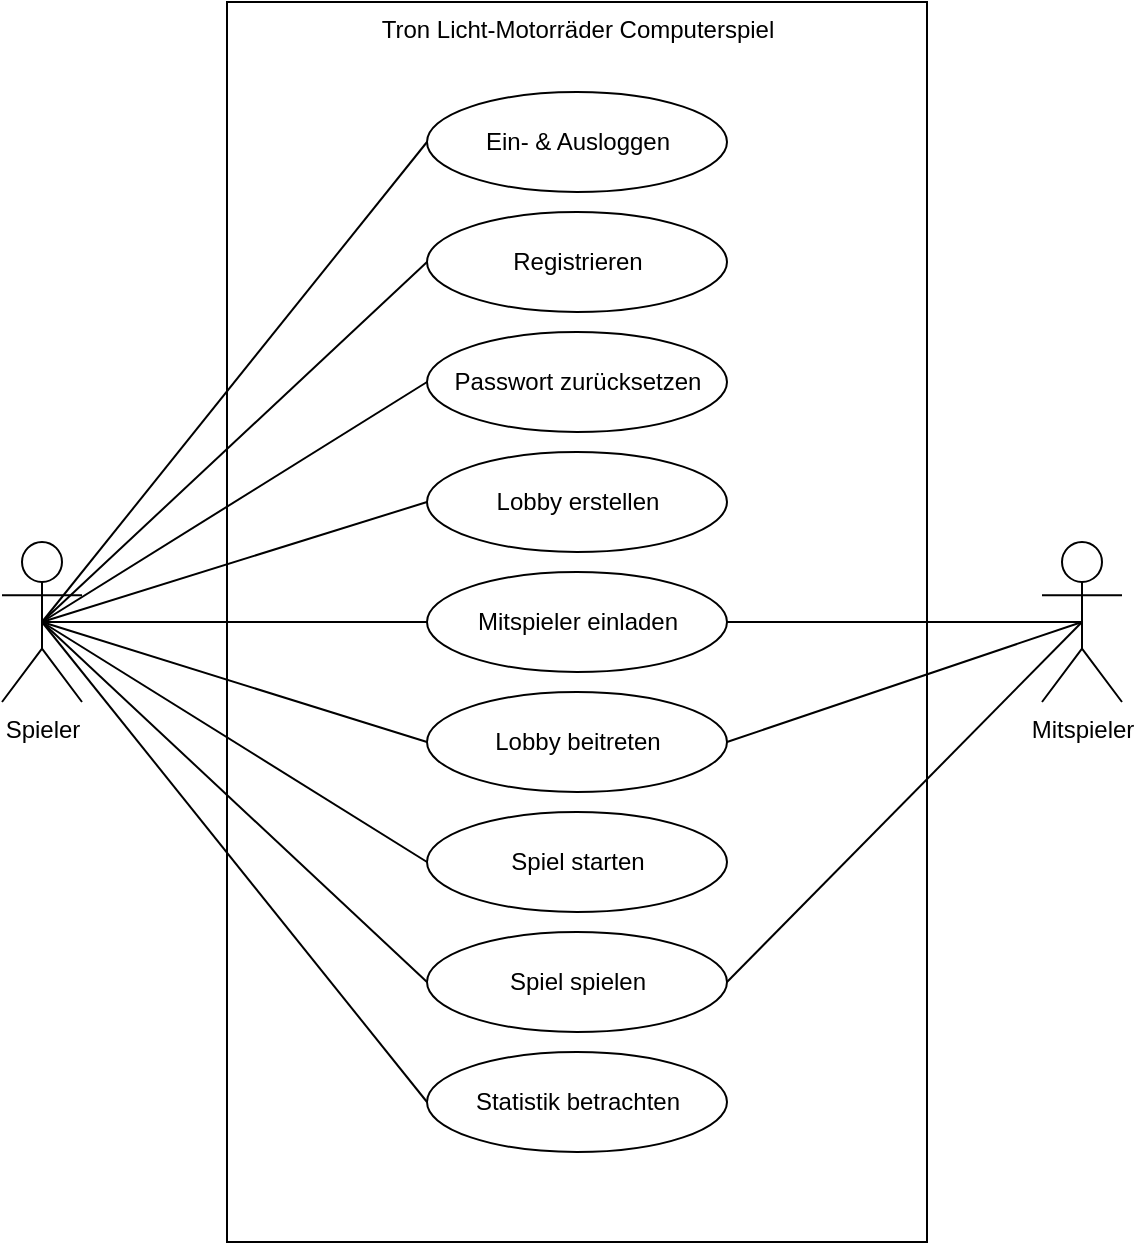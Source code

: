 <mxfile version="12.9.7" type="device"><diagram id="5-iUHpAdMzVgUXNQlche" name="Page-1"><mxGraphModel dx="994" dy="694" grid="1" gridSize="10" guides="1" tooltips="1" connect="1" arrows="1" fold="1" page="1" pageScale="1" pageWidth="827" pageHeight="1169" math="0" shadow="0"><root><mxCell id="0"/><mxCell id="1" parent="0"/><mxCell id="t0S6_7rPrth54cGv5EyX-1" value="Spieler" style="shape=umlActor;verticalLabelPosition=bottom;labelBackgroundColor=#ffffff;verticalAlign=top;html=1;" vertex="1" parent="1"><mxGeometry x="80" y="315" width="40" height="80" as="geometry"/></mxCell><mxCell id="t0S6_7rPrth54cGv5EyX-6" value="Tron Licht-Motorräder Computerspiel" style="whiteSpace=wrap;html=1;verticalAlign=top;" vertex="1" parent="1"><mxGeometry x="192.5" y="45" width="350" height="620" as="geometry"/></mxCell><mxCell id="t0S6_7rPrth54cGv5EyX-9" value="Ein- &amp;amp; Ausloggen" style="ellipse;whiteSpace=wrap;html=1;" vertex="1" parent="1"><mxGeometry x="292.5" y="90" width="150" height="50" as="geometry"/></mxCell><mxCell id="t0S6_7rPrth54cGv5EyX-10" value="Registrieren" style="ellipse;whiteSpace=wrap;html=1;" vertex="1" parent="1"><mxGeometry x="292.5" y="150" width="150" height="50" as="geometry"/></mxCell><mxCell id="t0S6_7rPrth54cGv5EyX-11" value="Passwort zurücksetzen" style="ellipse;whiteSpace=wrap;html=1;" vertex="1" parent="1"><mxGeometry x="292.5" y="210" width="150" height="50" as="geometry"/></mxCell><mxCell id="t0S6_7rPrth54cGv5EyX-12" value="Lobby erstellen" style="ellipse;whiteSpace=wrap;html=1;" vertex="1" parent="1"><mxGeometry x="292.5" y="270" width="150" height="50" as="geometry"/></mxCell><mxCell id="t0S6_7rPrth54cGv5EyX-13" value="Mitspieler einladen" style="ellipse;whiteSpace=wrap;html=1;" vertex="1" parent="1"><mxGeometry x="292.5" y="330" width="150" height="50" as="geometry"/></mxCell><mxCell id="t0S6_7rPrth54cGv5EyX-14" value="Lobby beitreten" style="ellipse;whiteSpace=wrap;html=1;" vertex="1" parent="1"><mxGeometry x="292.5" y="390" width="150" height="50" as="geometry"/></mxCell><mxCell id="t0S6_7rPrth54cGv5EyX-15" value="Mitspieler" style="shape=umlActor;verticalLabelPosition=bottom;labelBackgroundColor=#ffffff;verticalAlign=top;html=1;" vertex="1" parent="1"><mxGeometry x="600" y="315" width="40" height="80" as="geometry"/></mxCell><mxCell id="t0S6_7rPrth54cGv5EyX-16" value="Spiel starten" style="ellipse;whiteSpace=wrap;html=1;" vertex="1" parent="1"><mxGeometry x="292.5" y="450" width="150" height="50" as="geometry"/></mxCell><mxCell id="t0S6_7rPrth54cGv5EyX-17" value="Statistik betrachten" style="ellipse;whiteSpace=wrap;html=1;" vertex="1" parent="1"><mxGeometry x="292.5" y="570" width="150" height="50" as="geometry"/></mxCell><mxCell id="t0S6_7rPrth54cGv5EyX-18" value="" style="endArrow=none;html=1;entryX=0;entryY=0.5;entryDx=0;entryDy=0;exitX=0.5;exitY=0.5;exitDx=0;exitDy=0;exitPerimeter=0;" edge="1" parent="1" source="t0S6_7rPrth54cGv5EyX-1" target="t0S6_7rPrth54cGv5EyX-9"><mxGeometry width="50" height="50" relative="1" as="geometry"><mxPoint x="390" y="350" as="sourcePoint"/><mxPoint x="440" y="300" as="targetPoint"/></mxGeometry></mxCell><mxCell id="t0S6_7rPrth54cGv5EyX-19" value="" style="endArrow=none;html=1;entryX=0;entryY=0.5;entryDx=0;entryDy=0;exitX=0.5;exitY=0.5;exitDx=0;exitDy=0;exitPerimeter=0;" edge="1" parent="1" source="t0S6_7rPrth54cGv5EyX-1" target="t0S6_7rPrth54cGv5EyX-10"><mxGeometry width="50" height="50" relative="1" as="geometry"><mxPoint x="100" y="220" as="sourcePoint"/><mxPoint x="302.5" y="125" as="targetPoint"/></mxGeometry></mxCell><mxCell id="t0S6_7rPrth54cGv5EyX-20" value="" style="endArrow=none;html=1;entryX=0;entryY=0.5;entryDx=0;entryDy=0;exitX=0.5;exitY=0.5;exitDx=0;exitDy=0;exitPerimeter=0;" edge="1" parent="1" source="t0S6_7rPrth54cGv5EyX-1" target="t0S6_7rPrth54cGv5EyX-11"><mxGeometry width="50" height="50" relative="1" as="geometry"><mxPoint x="100" y="220" as="sourcePoint"/><mxPoint x="302.5" y="185" as="targetPoint"/></mxGeometry></mxCell><mxCell id="t0S6_7rPrth54cGv5EyX-21" value="" style="endArrow=none;html=1;entryX=0;entryY=0.5;entryDx=0;entryDy=0;exitX=0.5;exitY=0.5;exitDx=0;exitDy=0;exitPerimeter=0;" edge="1" parent="1" source="t0S6_7rPrth54cGv5EyX-1" target="t0S6_7rPrth54cGv5EyX-12"><mxGeometry width="50" height="50" relative="1" as="geometry"><mxPoint x="90" y="210" as="sourcePoint"/><mxPoint x="302.5" y="245" as="targetPoint"/></mxGeometry></mxCell><mxCell id="t0S6_7rPrth54cGv5EyX-22" value="" style="endArrow=none;html=1;entryX=0;entryY=0.5;entryDx=0;entryDy=0;exitX=0.5;exitY=0.5;exitDx=0;exitDy=0;exitPerimeter=0;" edge="1" parent="1" source="t0S6_7rPrth54cGv5EyX-1" target="t0S6_7rPrth54cGv5EyX-13"><mxGeometry width="50" height="50" relative="1" as="geometry"><mxPoint x="100" y="220" as="sourcePoint"/><mxPoint x="302.5" y="305" as="targetPoint"/></mxGeometry></mxCell><mxCell id="t0S6_7rPrth54cGv5EyX-23" value="" style="endArrow=none;html=1;entryX=0.5;entryY=0.5;entryDx=0;entryDy=0;exitX=1;exitY=0.5;exitDx=0;exitDy=0;entryPerimeter=0;" edge="1" parent="1" source="t0S6_7rPrth54cGv5EyX-13" target="t0S6_7rPrth54cGv5EyX-15"><mxGeometry width="50" height="50" relative="1" as="geometry"><mxPoint x="100" y="220" as="sourcePoint"/><mxPoint x="302.5" y="365" as="targetPoint"/></mxGeometry></mxCell><mxCell id="t0S6_7rPrth54cGv5EyX-24" value="" style="endArrow=none;html=1;entryX=0;entryY=0.5;entryDx=0;entryDy=0;exitX=0.5;exitY=0.5;exitDx=0;exitDy=0;exitPerimeter=0;" edge="1" parent="1" source="t0S6_7rPrth54cGv5EyX-1" target="t0S6_7rPrth54cGv5EyX-14"><mxGeometry width="50" height="50" relative="1" as="geometry"><mxPoint x="100" y="220" as="sourcePoint"/><mxPoint x="302.5" y="365" as="targetPoint"/></mxGeometry></mxCell><mxCell id="t0S6_7rPrth54cGv5EyX-25" value="" style="endArrow=none;html=1;entryX=0;entryY=0.5;entryDx=0;entryDy=0;exitX=0.5;exitY=0.5;exitDx=0;exitDy=0;exitPerimeter=0;" edge="1" parent="1" source="t0S6_7rPrth54cGv5EyX-1" target="t0S6_7rPrth54cGv5EyX-16"><mxGeometry width="50" height="50" relative="1" as="geometry"><mxPoint x="100" y="220" as="sourcePoint"/><mxPoint x="302.5" y="425" as="targetPoint"/></mxGeometry></mxCell><mxCell id="t0S6_7rPrth54cGv5EyX-26" value="" style="endArrow=none;html=1;entryX=0;entryY=0.5;entryDx=0;entryDy=0;exitX=0.5;exitY=0.5;exitDx=0;exitDy=0;exitPerimeter=0;" edge="1" parent="1" source="t0S6_7rPrth54cGv5EyX-1" target="t0S6_7rPrth54cGv5EyX-17"><mxGeometry width="50" height="50" relative="1" as="geometry"><mxPoint x="100" y="220" as="sourcePoint"/><mxPoint x="302.5" y="485" as="targetPoint"/></mxGeometry></mxCell><mxCell id="t0S6_7rPrth54cGv5EyX-27" value="" style="endArrow=none;html=1;entryX=0.5;entryY=0.5;entryDx=0;entryDy=0;exitX=1;exitY=0.5;exitDx=0;exitDy=0;entryPerimeter=0;" edge="1" parent="1" source="t0S6_7rPrth54cGv5EyX-14" target="t0S6_7rPrth54cGv5EyX-15"><mxGeometry width="50" height="50" relative="1" as="geometry"><mxPoint x="452.5" y="365" as="sourcePoint"/><mxPoint x="670" y="366.25" as="targetPoint"/></mxGeometry></mxCell><mxCell id="t0S6_7rPrth54cGv5EyX-29" value="Spiel spielen" style="ellipse;whiteSpace=wrap;html=1;" vertex="1" parent="1"><mxGeometry x="292.5" y="510" width="150" height="50" as="geometry"/></mxCell><mxCell id="t0S6_7rPrth54cGv5EyX-30" value="" style="endArrow=none;html=1;entryX=0;entryY=0.5;entryDx=0;entryDy=0;exitX=0.5;exitY=0.5;exitDx=0;exitDy=0;exitPerimeter=0;" edge="1" parent="1" source="t0S6_7rPrth54cGv5EyX-1" target="t0S6_7rPrth54cGv5EyX-29"><mxGeometry width="50" height="50" relative="1" as="geometry"><mxPoint x="100" y="220" as="sourcePoint"/><mxPoint x="302.5" y="485" as="targetPoint"/></mxGeometry></mxCell><mxCell id="t0S6_7rPrth54cGv5EyX-31" value="" style="endArrow=none;html=1;entryX=0.5;entryY=0.5;entryDx=0;entryDy=0;exitX=1;exitY=0.5;exitDx=0;exitDy=0;entryPerimeter=0;" edge="1" parent="1" source="t0S6_7rPrth54cGv5EyX-29" target="t0S6_7rPrth54cGv5EyX-15"><mxGeometry width="50" height="50" relative="1" as="geometry"><mxPoint x="452.5" y="425" as="sourcePoint"/><mxPoint x="670" y="366.25" as="targetPoint"/></mxGeometry></mxCell></root></mxGraphModel></diagram></mxfile>